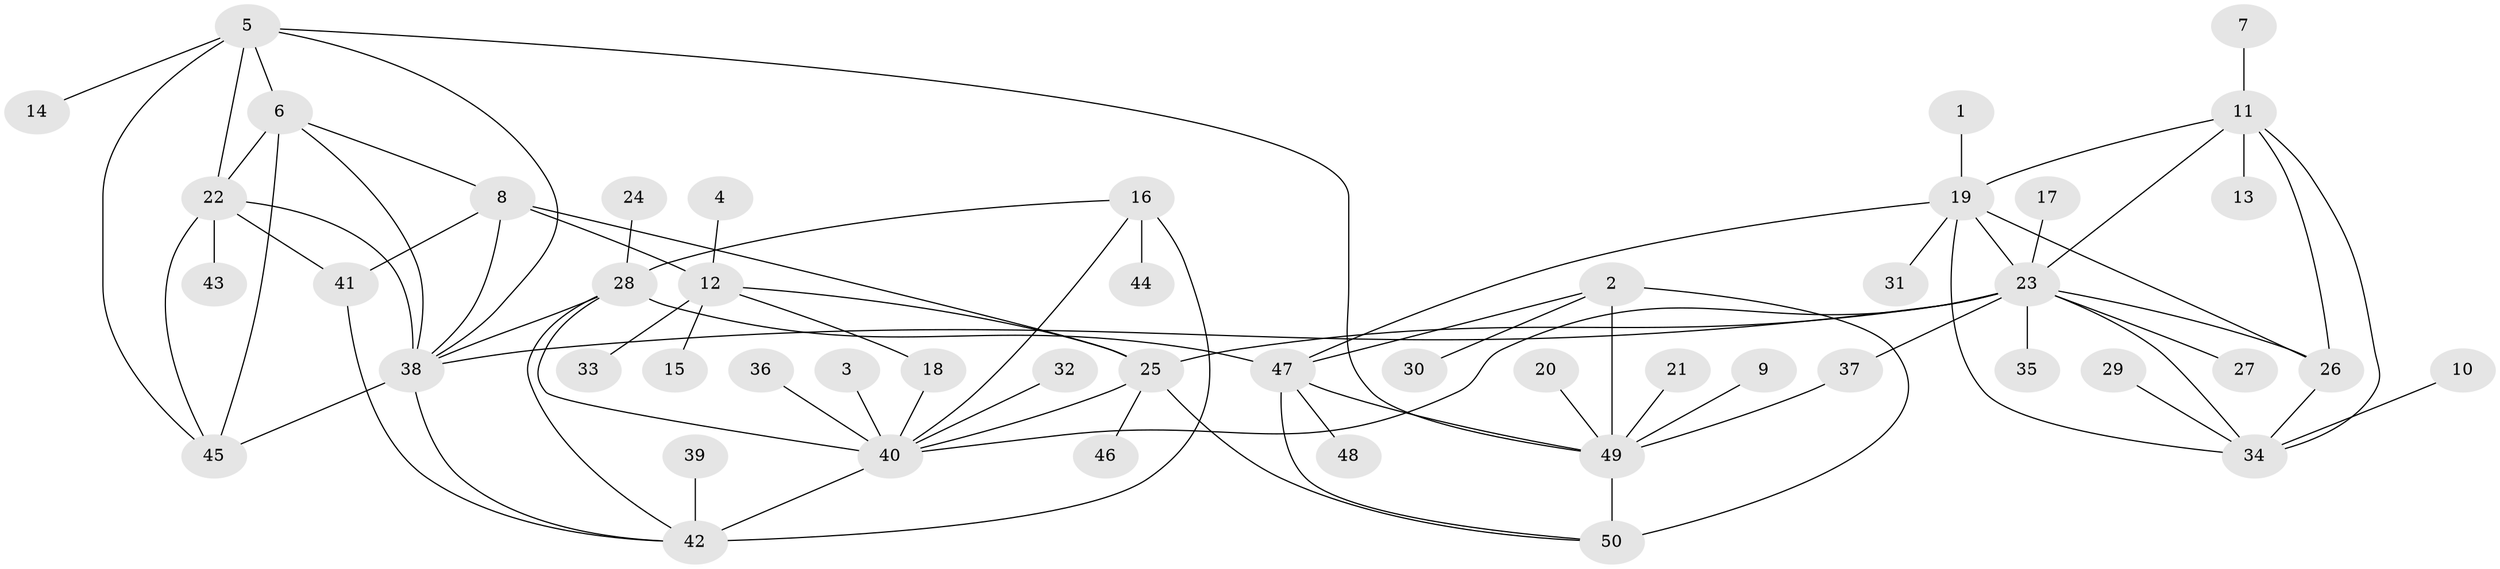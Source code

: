 // original degree distribution, {8: 0.07, 6: 0.06, 7: 0.03, 4: 0.02, 10: 0.01, 9: 0.02, 5: 0.01, 13: 0.01, 11: 0.01, 12: 0.01, 2: 0.15, 1: 0.59, 3: 0.01}
// Generated by graph-tools (version 1.1) at 2025/37/03/04/25 23:37:31]
// undirected, 50 vertices, 80 edges
graph export_dot {
  node [color=gray90,style=filled];
  1;
  2;
  3;
  4;
  5;
  6;
  7;
  8;
  9;
  10;
  11;
  12;
  13;
  14;
  15;
  16;
  17;
  18;
  19;
  20;
  21;
  22;
  23;
  24;
  25;
  26;
  27;
  28;
  29;
  30;
  31;
  32;
  33;
  34;
  35;
  36;
  37;
  38;
  39;
  40;
  41;
  42;
  43;
  44;
  45;
  46;
  47;
  48;
  49;
  50;
  1 -- 19 [weight=1.0];
  2 -- 30 [weight=1.0];
  2 -- 47 [weight=2.0];
  2 -- 49 [weight=2.0];
  2 -- 50 [weight=2.0];
  3 -- 40 [weight=1.0];
  4 -- 12 [weight=1.0];
  5 -- 6 [weight=1.0];
  5 -- 14 [weight=1.0];
  5 -- 22 [weight=1.0];
  5 -- 38 [weight=1.0];
  5 -- 45 [weight=1.0];
  5 -- 49 [weight=1.0];
  6 -- 8 [weight=1.0];
  6 -- 22 [weight=1.0];
  6 -- 38 [weight=1.0];
  6 -- 45 [weight=1.0];
  7 -- 11 [weight=1.0];
  8 -- 12 [weight=4.0];
  8 -- 25 [weight=2.0];
  8 -- 38 [weight=1.0];
  8 -- 41 [weight=1.0];
  9 -- 49 [weight=1.0];
  10 -- 34 [weight=1.0];
  11 -- 13 [weight=1.0];
  11 -- 19 [weight=1.0];
  11 -- 23 [weight=1.0];
  11 -- 26 [weight=1.0];
  11 -- 34 [weight=1.0];
  12 -- 15 [weight=1.0];
  12 -- 18 [weight=1.0];
  12 -- 25 [weight=2.0];
  12 -- 33 [weight=1.0];
  16 -- 28 [weight=1.0];
  16 -- 40 [weight=1.0];
  16 -- 42 [weight=2.0];
  16 -- 44 [weight=1.0];
  17 -- 23 [weight=1.0];
  18 -- 40 [weight=1.0];
  19 -- 23 [weight=1.0];
  19 -- 26 [weight=1.0];
  19 -- 31 [weight=1.0];
  19 -- 34 [weight=1.0];
  19 -- 47 [weight=1.0];
  20 -- 49 [weight=1.0];
  21 -- 49 [weight=1.0];
  22 -- 38 [weight=1.0];
  22 -- 41 [weight=1.0];
  22 -- 43 [weight=1.0];
  22 -- 45 [weight=1.0];
  23 -- 25 [weight=1.0];
  23 -- 26 [weight=1.0];
  23 -- 27 [weight=1.0];
  23 -- 34 [weight=1.0];
  23 -- 35 [weight=1.0];
  23 -- 37 [weight=1.0];
  23 -- 38 [weight=1.0];
  23 -- 40 [weight=1.0];
  24 -- 28 [weight=1.0];
  25 -- 40 [weight=1.0];
  25 -- 46 [weight=1.0];
  25 -- 50 [weight=1.0];
  26 -- 34 [weight=1.0];
  28 -- 38 [weight=1.0];
  28 -- 40 [weight=1.0];
  28 -- 42 [weight=2.0];
  28 -- 47 [weight=1.0];
  29 -- 34 [weight=1.0];
  32 -- 40 [weight=1.0];
  36 -- 40 [weight=1.0];
  37 -- 49 [weight=1.0];
  38 -- 42 [weight=1.0];
  38 -- 45 [weight=1.0];
  39 -- 42 [weight=1.0];
  40 -- 42 [weight=2.0];
  41 -- 42 [weight=1.0];
  47 -- 48 [weight=1.0];
  47 -- 49 [weight=1.0];
  47 -- 50 [weight=1.0];
  49 -- 50 [weight=1.0];
}
